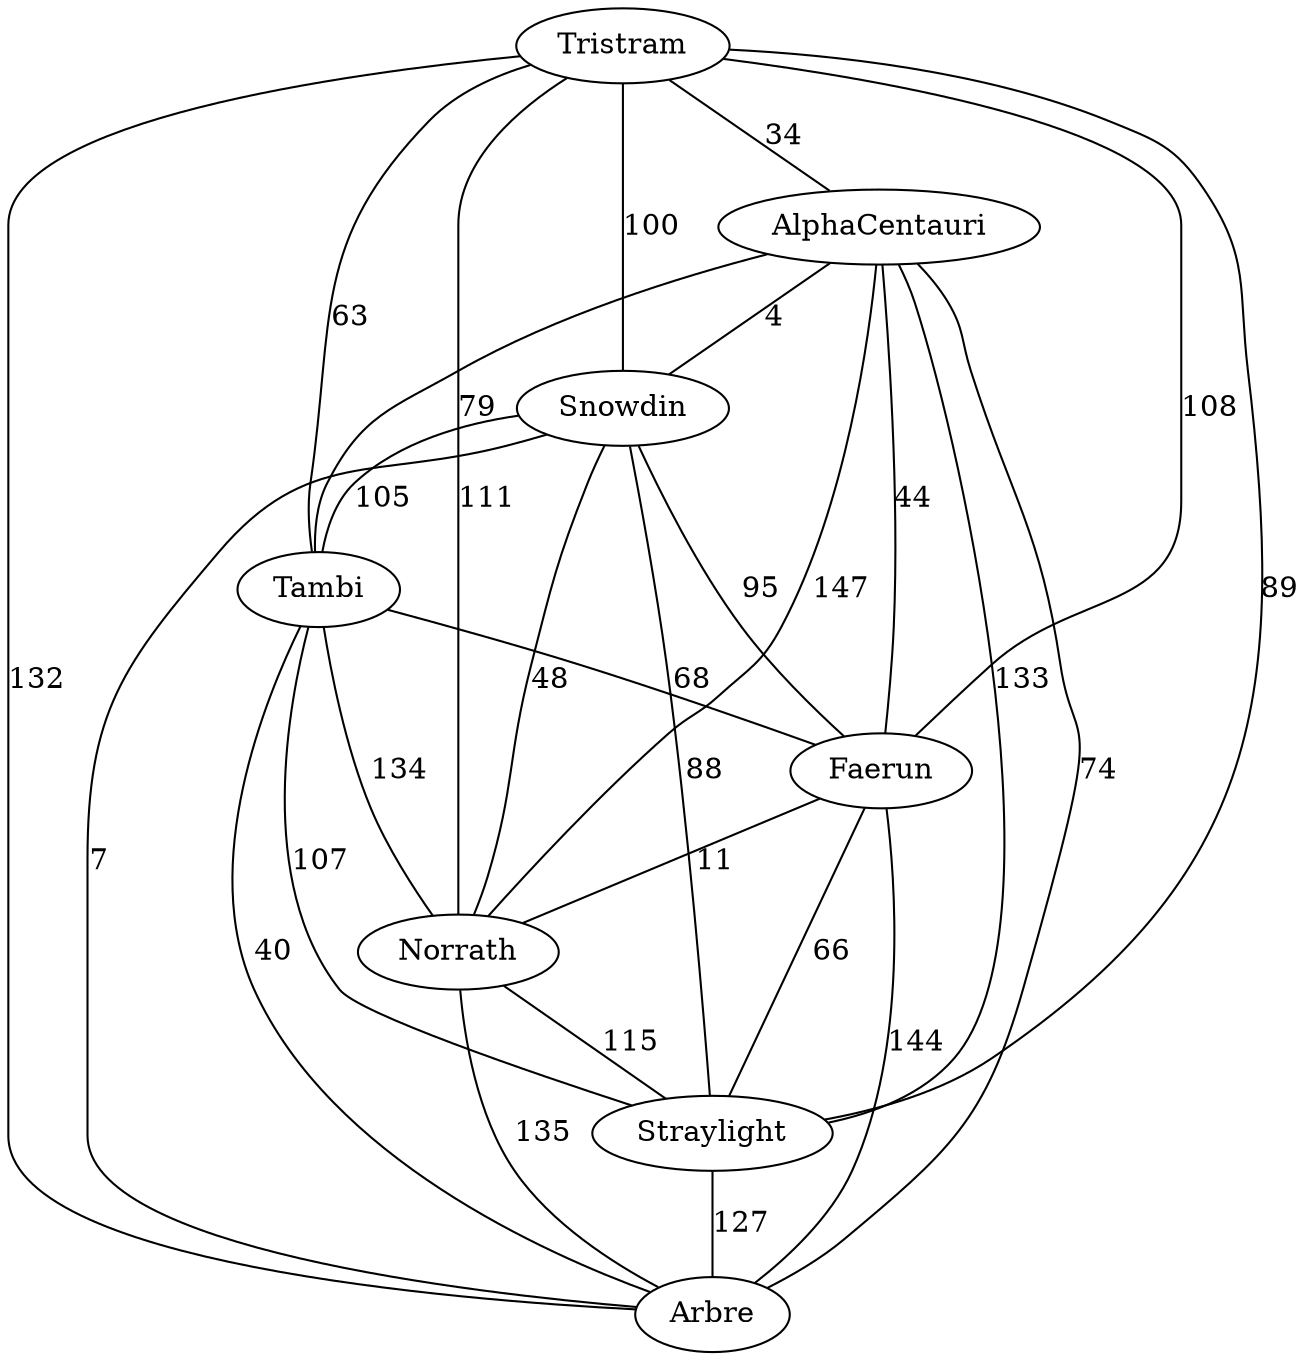 graph 8 {
    Tristram -- AlphaCentauri [label = "34",weight = "34"]
    Tristram -- Snowdin [label = "100",weight = "100"]
    Tristram -- Tambi [label = "63",weight = "63"]
    Tristram -- Faerun [label = "108",weight = "108"]
    Tristram -- Norrath [label = "111",weight = "111"]
    Tristram -- Straylight [label = "89",weight = "89"]
    Tristram -- Arbre [label = "132",weight = "132"]
    AlphaCentauri -- Snowdin [label = "4",weight = "4"]
    AlphaCentauri -- Tambi [label = "79",weight = "79"]
    AlphaCentauri -- Faerun [label = "44",weight = "44"]
    AlphaCentauri -- Norrath [label = "147",weight = "147"]
    AlphaCentauri -- Straylight [label = "133",weight = "133"]
    AlphaCentauri -- Arbre [label = "74",weight = "74"]
    Snowdin -- Tambi [label = "105",weight = "105"]
    Snowdin -- Faerun [label = "95",weight = "95"]
    Snowdin -- Norrath [label = "48",weight = "48"]
    Snowdin -- Straylight [label = "88",weight = "88"]
    Snowdin -- Arbre [label = "7",weight = "7"]
    Tambi -- Faerun [label = "68",weight = "68"]
    Tambi -- Norrath [label = "134",weight = "134"]
    Tambi -- Straylight [label = "107",weight = "107"]
    Tambi -- Arbre [label = "40",weight = "40"]
    Faerun -- Norrath [label = "11",weight = "11"]
    Faerun -- Straylight [label = "66",weight = "66"]
    Faerun -- Arbre [label = "144",weight = "144"]
    Norrath -- Straylight [label = "115",weight = "115"]
    Norrath -- Arbre [label = "135",weight = "135"]
    Straylight -- Arbre [label = "127",weight = "127"]
}
